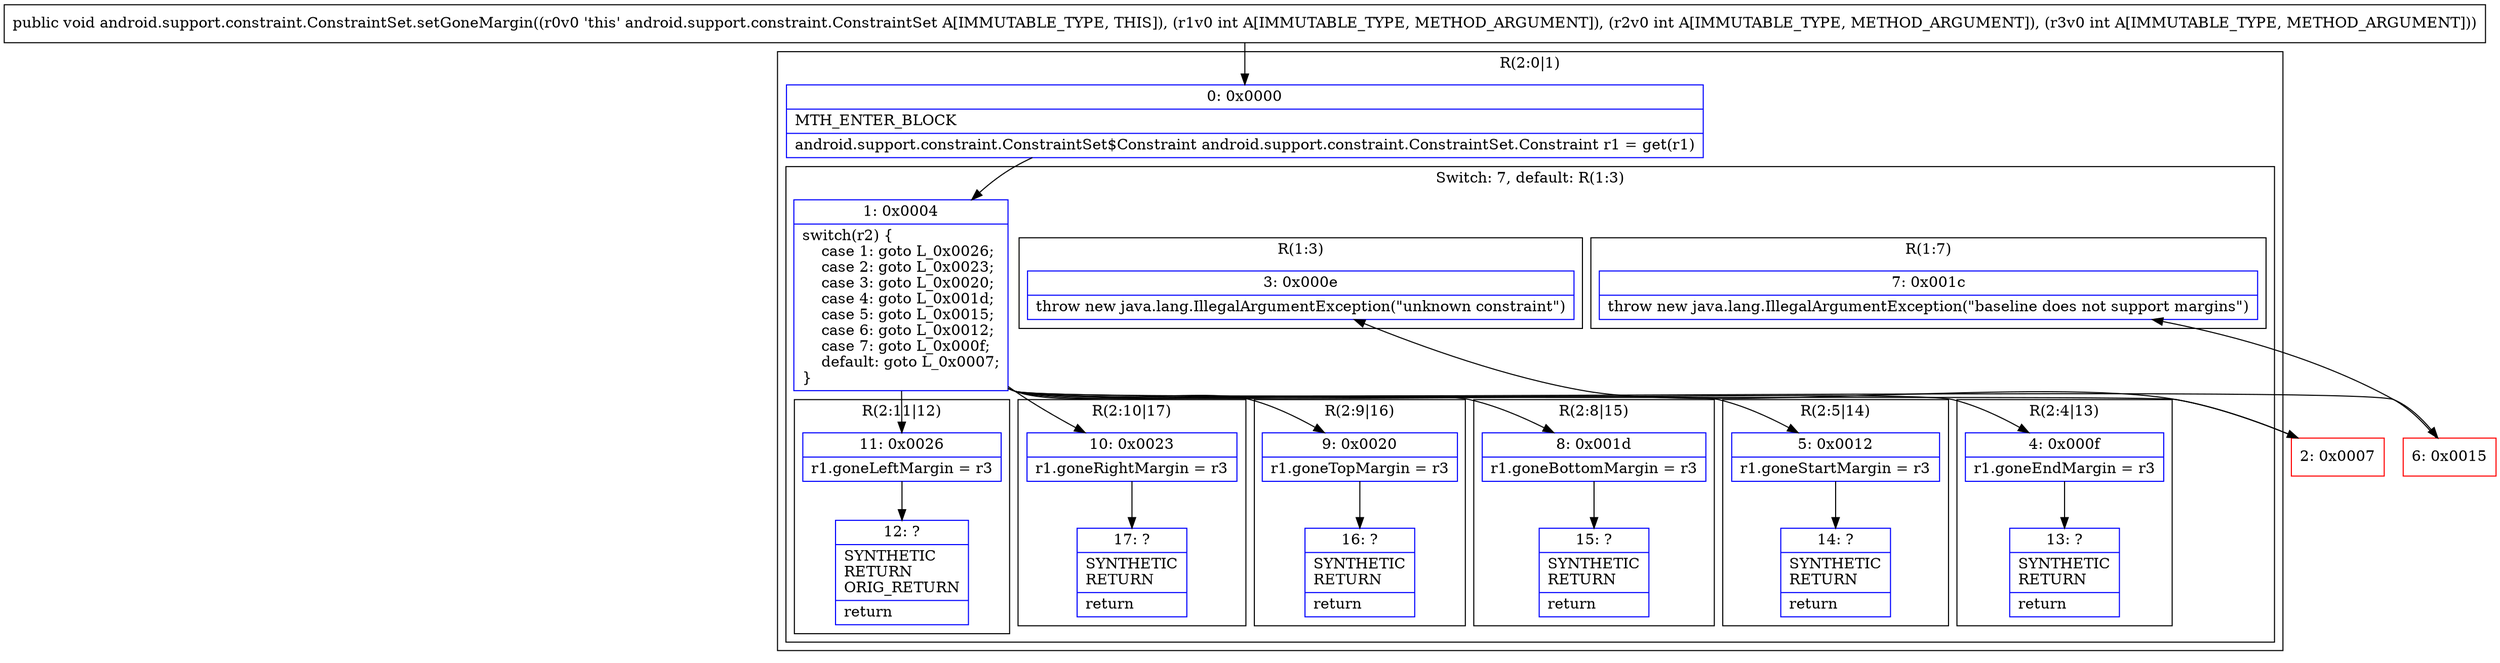 digraph "CFG forandroid.support.constraint.ConstraintSet.setGoneMargin(III)V" {
subgraph cluster_Region_970522554 {
label = "R(2:0|1)";
node [shape=record,color=blue];
Node_0 [shape=record,label="{0\:\ 0x0000|MTH_ENTER_BLOCK\l|android.support.constraint.ConstraintSet$Constraint android.support.constraint.ConstraintSet.Constraint r1 = get(r1)\l}"];
subgraph cluster_SwitchRegion_1082299816 {
label = "Switch: 7, default: R(1:3)";
node [shape=record,color=blue];
Node_1 [shape=record,label="{1\:\ 0x0004|switch(r2) \{\l    case 1: goto L_0x0026;\l    case 2: goto L_0x0023;\l    case 3: goto L_0x0020;\l    case 4: goto L_0x001d;\l    case 5: goto L_0x0015;\l    case 6: goto L_0x0012;\l    case 7: goto L_0x000f;\l    default: goto L_0x0007;\l\}\l}"];
subgraph cluster_Region_490931874 {
label = "R(2:11|12)";
node [shape=record,color=blue];
Node_11 [shape=record,label="{11\:\ 0x0026|r1.goneLeftMargin = r3\l}"];
Node_12 [shape=record,label="{12\:\ ?|SYNTHETIC\lRETURN\lORIG_RETURN\l|return\l}"];
}
subgraph cluster_Region_1288862996 {
label = "R(2:10|17)";
node [shape=record,color=blue];
Node_10 [shape=record,label="{10\:\ 0x0023|r1.goneRightMargin = r3\l}"];
Node_17 [shape=record,label="{17\:\ ?|SYNTHETIC\lRETURN\l|return\l}"];
}
subgraph cluster_Region_278163430 {
label = "R(2:9|16)";
node [shape=record,color=blue];
Node_9 [shape=record,label="{9\:\ 0x0020|r1.goneTopMargin = r3\l}"];
Node_16 [shape=record,label="{16\:\ ?|SYNTHETIC\lRETURN\l|return\l}"];
}
subgraph cluster_Region_1859090273 {
label = "R(2:8|15)";
node [shape=record,color=blue];
Node_8 [shape=record,label="{8\:\ 0x001d|r1.goneBottomMargin = r3\l}"];
Node_15 [shape=record,label="{15\:\ ?|SYNTHETIC\lRETURN\l|return\l}"];
}
subgraph cluster_Region_1917953033 {
label = "R(1:7)";
node [shape=record,color=blue];
Node_7 [shape=record,label="{7\:\ 0x001c|throw new java.lang.IllegalArgumentException(\"baseline does not support margins\")\l}"];
}
subgraph cluster_Region_1807485452 {
label = "R(2:5|14)";
node [shape=record,color=blue];
Node_5 [shape=record,label="{5\:\ 0x0012|r1.goneStartMargin = r3\l}"];
Node_14 [shape=record,label="{14\:\ ?|SYNTHETIC\lRETURN\l|return\l}"];
}
subgraph cluster_Region_878309554 {
label = "R(2:4|13)";
node [shape=record,color=blue];
Node_4 [shape=record,label="{4\:\ 0x000f|r1.goneEndMargin = r3\l}"];
Node_13 [shape=record,label="{13\:\ ?|SYNTHETIC\lRETURN\l|return\l}"];
}
subgraph cluster_Region_1130443529 {
label = "R(1:3)";
node [shape=record,color=blue];
Node_3 [shape=record,label="{3\:\ 0x000e|throw new java.lang.IllegalArgumentException(\"unknown constraint\")\l}"];
}
}
}
Node_2 [shape=record,color=red,label="{2\:\ 0x0007}"];
Node_6 [shape=record,color=red,label="{6\:\ 0x0015}"];
MethodNode[shape=record,label="{public void android.support.constraint.ConstraintSet.setGoneMargin((r0v0 'this' android.support.constraint.ConstraintSet A[IMMUTABLE_TYPE, THIS]), (r1v0 int A[IMMUTABLE_TYPE, METHOD_ARGUMENT]), (r2v0 int A[IMMUTABLE_TYPE, METHOD_ARGUMENT]), (r3v0 int A[IMMUTABLE_TYPE, METHOD_ARGUMENT])) }"];
MethodNode -> Node_0;
Node_0 -> Node_1;
Node_1 -> Node_2;
Node_1 -> Node_4;
Node_1 -> Node_5;
Node_1 -> Node_6;
Node_1 -> Node_8;
Node_1 -> Node_9;
Node_1 -> Node_10;
Node_1 -> Node_11;
Node_11 -> Node_12;
Node_10 -> Node_17;
Node_9 -> Node_16;
Node_8 -> Node_15;
Node_5 -> Node_14;
Node_4 -> Node_13;
Node_2 -> Node_3;
Node_6 -> Node_7;
}

